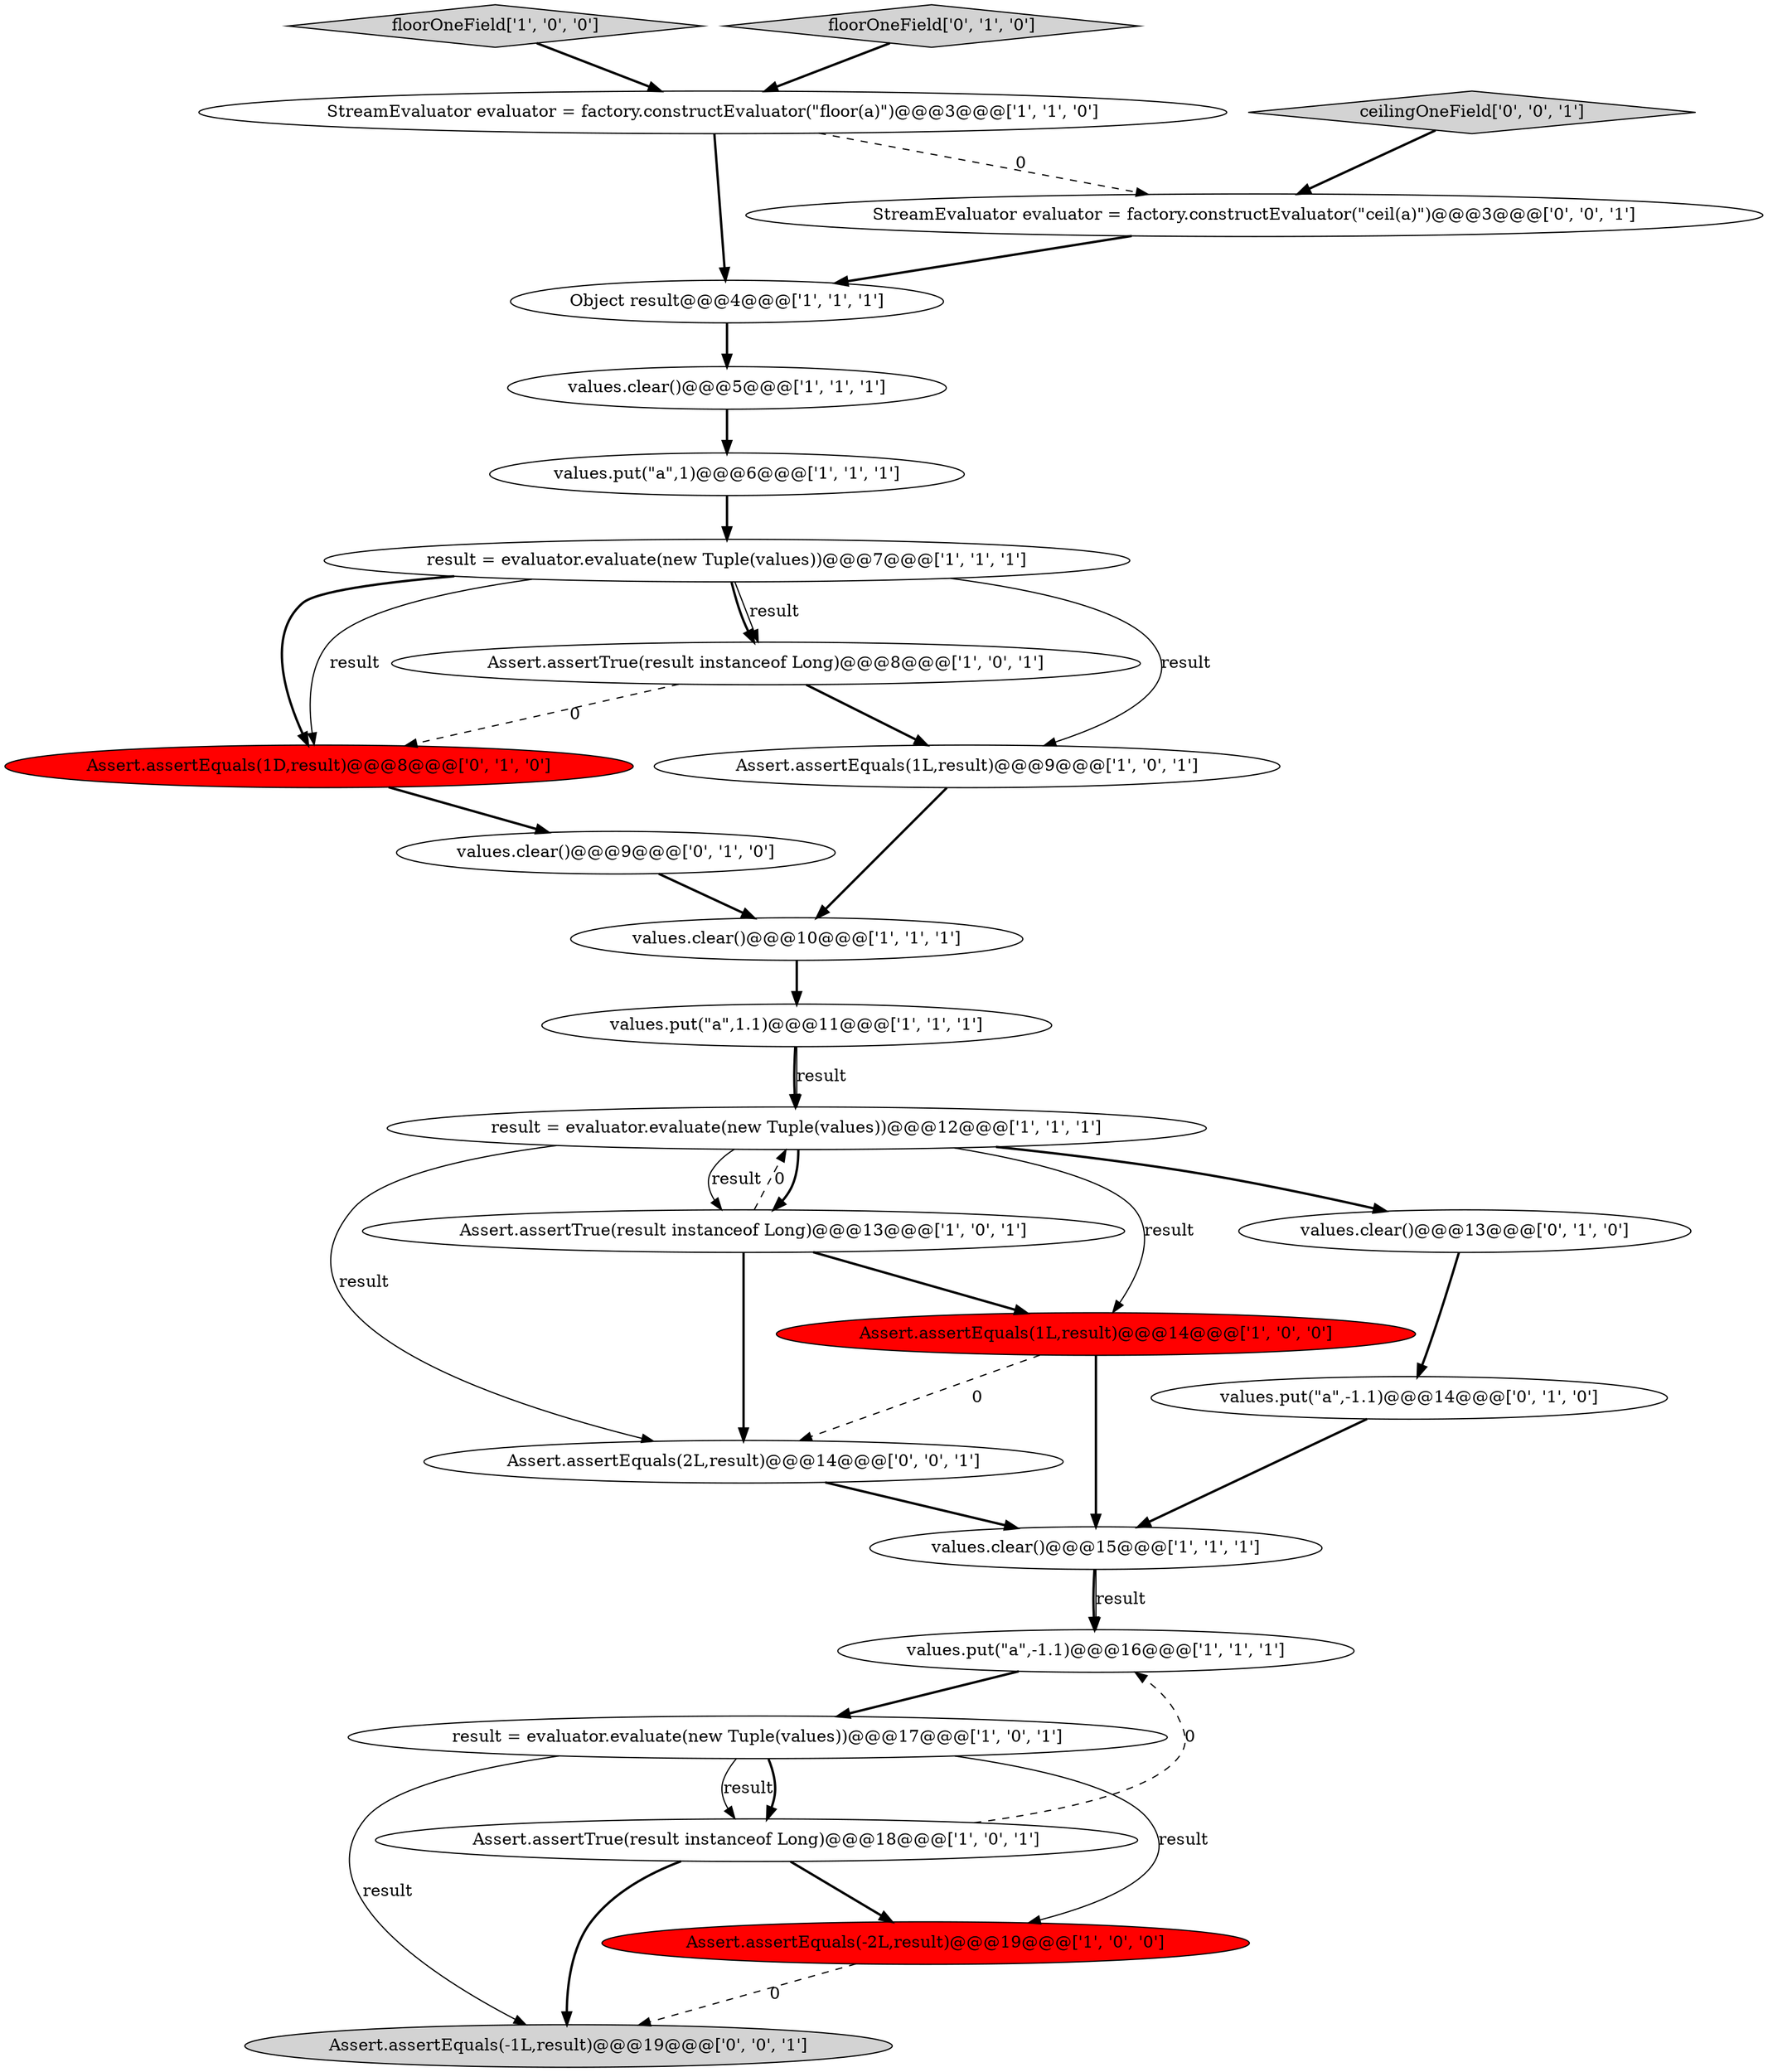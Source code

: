 digraph {
4 [style = filled, label = "Assert.assertTrue(result instanceof Long)@@@8@@@['1', '0', '1']", fillcolor = white, shape = ellipse image = "AAA0AAABBB1BBB"];
26 [style = filled, label = "Assert.assertEquals(-1L,result)@@@19@@@['0', '0', '1']", fillcolor = lightgray, shape = ellipse image = "AAA0AAABBB3BBB"];
23 [style = filled, label = "Assert.assertEquals(2L,result)@@@14@@@['0', '0', '1']", fillcolor = white, shape = ellipse image = "AAA0AAABBB3BBB"];
22 [style = filled, label = "values.clear()@@@9@@@['0', '1', '0']", fillcolor = white, shape = ellipse image = "AAA0AAABBB2BBB"];
16 [style = filled, label = "Object result@@@4@@@['1', '1', '1']", fillcolor = white, shape = ellipse image = "AAA0AAABBB1BBB"];
21 [style = filled, label = "values.clear()@@@13@@@['0', '1', '0']", fillcolor = white, shape = ellipse image = "AAA0AAABBB2BBB"];
3 [style = filled, label = "values.clear()@@@10@@@['1', '1', '1']", fillcolor = white, shape = ellipse image = "AAA0AAABBB1BBB"];
8 [style = filled, label = "Assert.assertTrue(result instanceof Long)@@@13@@@['1', '0', '1']", fillcolor = white, shape = ellipse image = "AAA0AAABBB1BBB"];
17 [style = filled, label = "values.clear()@@@15@@@['1', '1', '1']", fillcolor = white, shape = ellipse image = "AAA0AAABBB1BBB"];
11 [style = filled, label = "values.put(\"a\",-1.1)@@@16@@@['1', '1', '1']", fillcolor = white, shape = ellipse image = "AAA0AAABBB1BBB"];
6 [style = filled, label = "values.put(\"a\",1.1)@@@11@@@['1', '1', '1']", fillcolor = white, shape = ellipse image = "AAA0AAABBB1BBB"];
13 [style = filled, label = "values.put(\"a\",1)@@@6@@@['1', '1', '1']", fillcolor = white, shape = ellipse image = "AAA0AAABBB1BBB"];
5 [style = filled, label = "Assert.assertEquals(-2L,result)@@@19@@@['1', '0', '0']", fillcolor = red, shape = ellipse image = "AAA1AAABBB1BBB"];
20 [style = filled, label = "Assert.assertEquals(1D,result)@@@8@@@['0', '1', '0']", fillcolor = red, shape = ellipse image = "AAA1AAABBB2BBB"];
0 [style = filled, label = "Assert.assertEquals(1L,result)@@@14@@@['1', '0', '0']", fillcolor = red, shape = ellipse image = "AAA1AAABBB1BBB"];
18 [style = filled, label = "values.put(\"a\",-1.1)@@@14@@@['0', '1', '0']", fillcolor = white, shape = ellipse image = "AAA0AAABBB2BBB"];
12 [style = filled, label = "floorOneField['1', '0', '0']", fillcolor = lightgray, shape = diamond image = "AAA0AAABBB1BBB"];
2 [style = filled, label = "StreamEvaluator evaluator = factory.constructEvaluator(\"floor(a)\")@@@3@@@['1', '1', '0']", fillcolor = white, shape = ellipse image = "AAA0AAABBB1BBB"];
15 [style = filled, label = "result = evaluator.evaluate(new Tuple(values))@@@17@@@['1', '0', '1']", fillcolor = white, shape = ellipse image = "AAA0AAABBB1BBB"];
10 [style = filled, label = "result = evaluator.evaluate(new Tuple(values))@@@12@@@['1', '1', '1']", fillcolor = white, shape = ellipse image = "AAA0AAABBB1BBB"];
9 [style = filled, label = "result = evaluator.evaluate(new Tuple(values))@@@7@@@['1', '1', '1']", fillcolor = white, shape = ellipse image = "AAA0AAABBB1BBB"];
24 [style = filled, label = "ceilingOneField['0', '0', '1']", fillcolor = lightgray, shape = diamond image = "AAA0AAABBB3BBB"];
7 [style = filled, label = "Assert.assertEquals(1L,result)@@@9@@@['1', '0', '1']", fillcolor = white, shape = ellipse image = "AAA0AAABBB1BBB"];
25 [style = filled, label = "StreamEvaluator evaluator = factory.constructEvaluator(\"ceil(a)\")@@@3@@@['0', '0', '1']", fillcolor = white, shape = ellipse image = "AAA0AAABBB3BBB"];
14 [style = filled, label = "values.clear()@@@5@@@['1', '1', '1']", fillcolor = white, shape = ellipse image = "AAA0AAABBB1BBB"];
19 [style = filled, label = "floorOneField['0', '1', '0']", fillcolor = lightgray, shape = diamond image = "AAA0AAABBB2BBB"];
1 [style = filled, label = "Assert.assertTrue(result instanceof Long)@@@18@@@['1', '0', '1']", fillcolor = white, shape = ellipse image = "AAA0AAABBB1BBB"];
1->5 [style = bold, label=""];
8->10 [style = dashed, label="0"];
8->23 [style = bold, label=""];
15->1 [style = solid, label="result"];
5->26 [style = dashed, label="0"];
0->17 [style = bold, label=""];
0->23 [style = dashed, label="0"];
9->4 [style = bold, label=""];
15->26 [style = solid, label="result"];
18->17 [style = bold, label=""];
3->6 [style = bold, label=""];
9->20 [style = bold, label=""];
10->21 [style = bold, label=""];
19->2 [style = bold, label=""];
15->5 [style = solid, label="result"];
9->20 [style = solid, label="result"];
1->26 [style = bold, label=""];
25->16 [style = bold, label=""];
17->11 [style = bold, label=""];
21->18 [style = bold, label=""];
7->3 [style = bold, label=""];
4->7 [style = bold, label=""];
11->15 [style = bold, label=""];
9->4 [style = solid, label="result"];
20->22 [style = bold, label=""];
8->0 [style = bold, label=""];
22->3 [style = bold, label=""];
12->2 [style = bold, label=""];
10->8 [style = bold, label=""];
4->20 [style = dashed, label="0"];
1->11 [style = dashed, label="0"];
24->25 [style = bold, label=""];
6->10 [style = bold, label=""];
2->25 [style = dashed, label="0"];
16->14 [style = bold, label=""];
23->17 [style = bold, label=""];
17->11 [style = solid, label="result"];
13->9 [style = bold, label=""];
14->13 [style = bold, label=""];
10->0 [style = solid, label="result"];
10->23 [style = solid, label="result"];
6->10 [style = solid, label="result"];
10->8 [style = solid, label="result"];
9->7 [style = solid, label="result"];
15->1 [style = bold, label=""];
2->16 [style = bold, label=""];
}
